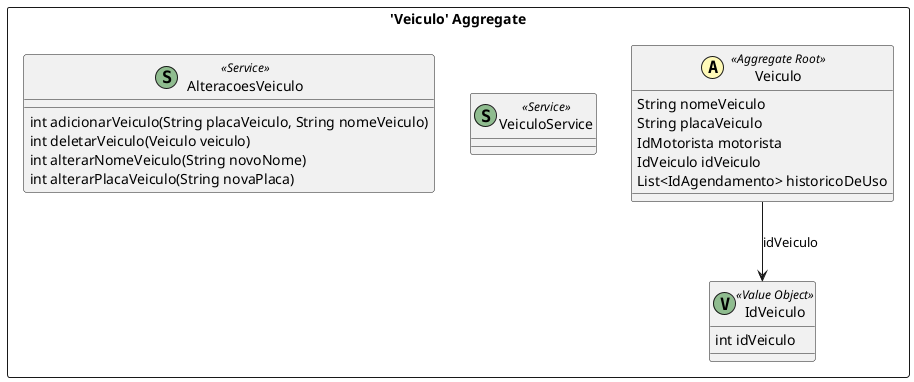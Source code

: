 @startuml

skinparam componentStyle uml2

package "'Veiculo' Aggregate" <<Rectangle>> {
	class Veiculo <<(A,#fffab8) Aggregate Root>> {
		String nomeVeiculo
		String placaVeiculo
		IdMotorista motorista
		IdVeiculo idVeiculo
		List<IdAgendamento> historicoDeUso
	}
	class IdVeiculo <<(V,DarkSeaGreen) Value Object>> {
		int idVeiculo
	}
	class VeiculoService <<(S,DarkSeaGreen) Service>> {
	}
	class AlteracoesVeiculo <<(S,DarkSeaGreen) Service>> {
		int adicionarVeiculo(String placaVeiculo, String nomeVeiculo)
		int deletarVeiculo(Veiculo veiculo)
		int alterarNomeVeiculo(String novoNome)
		int alterarPlacaVeiculo(String novaPlaca)
	}
}
Veiculo --> IdVeiculo : idVeiculo


@enduml
